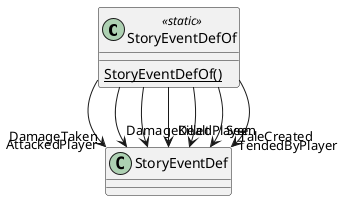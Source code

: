 @startuml
class StoryEventDefOf <<static>> {
    {static} StoryEventDefOf()
}
StoryEventDefOf --> "DamageTaken" StoryEventDef
StoryEventDefOf --> "DamageDealt" StoryEventDef
StoryEventDefOf --> "AttackedPlayer" StoryEventDef
StoryEventDefOf --> "KilledPlayer" StoryEventDef
StoryEventDefOf --> "TendedByPlayer" StoryEventDef
StoryEventDefOf --> "Seen" StoryEventDef
StoryEventDefOf --> "TaleCreated" StoryEventDef
@enduml
